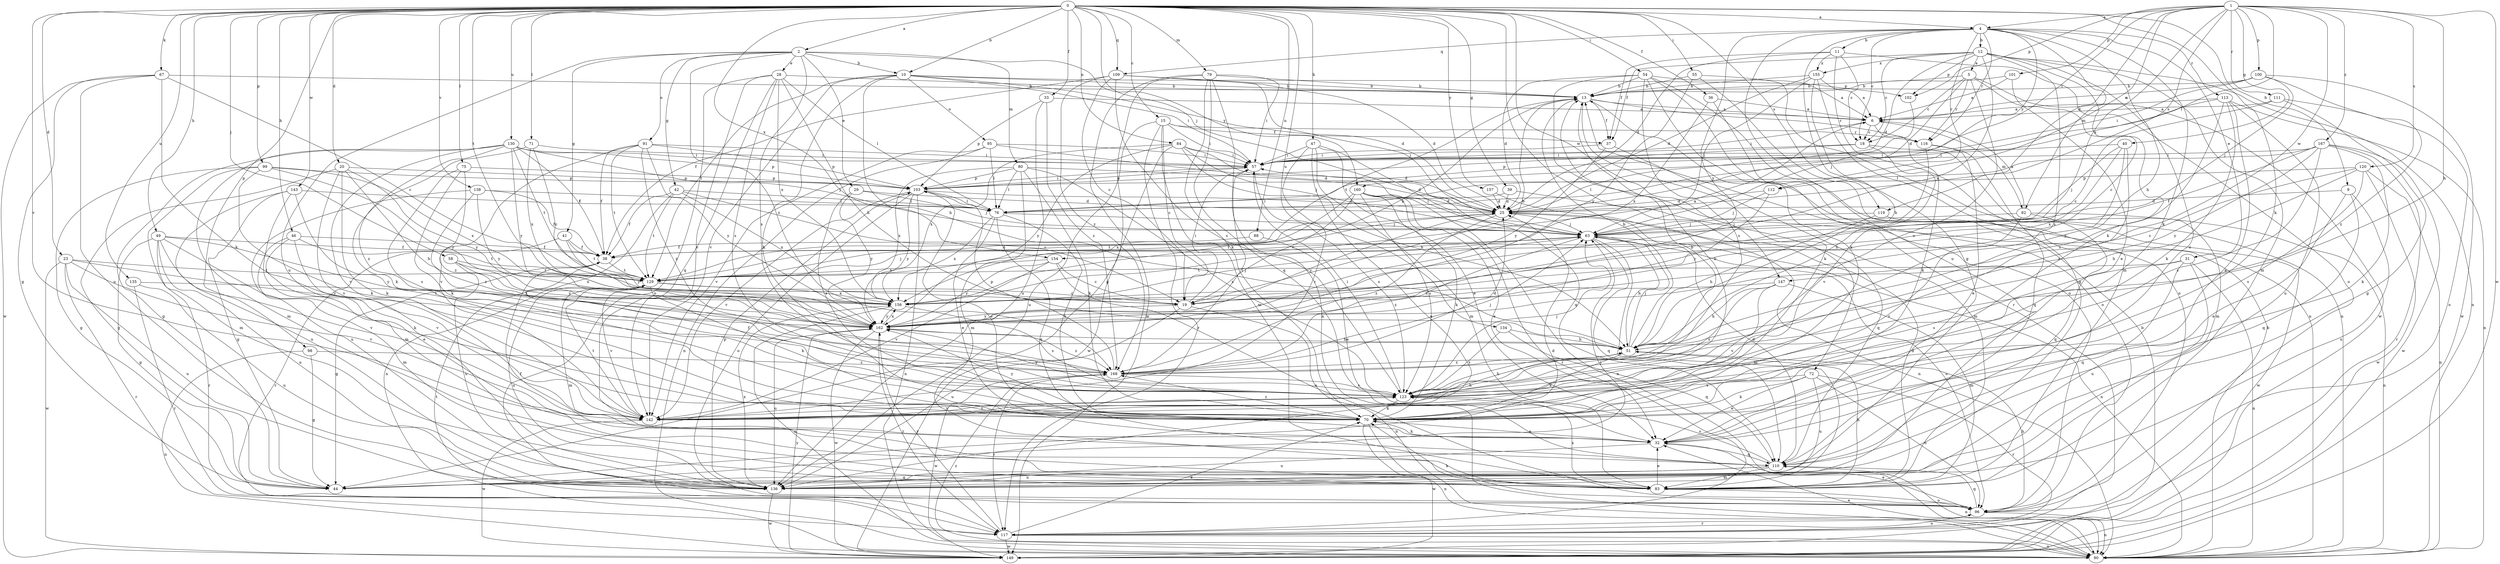 strict digraph  {
0;
1;
2;
4;
5;
6;
9;
10;
11;
12;
13;
15;
18;
19;
20;
23;
25;
28;
29;
31;
32;
33;
36;
37;
38;
39;
40;
41;
42;
44;
46;
47;
49;
51;
54;
55;
57;
58;
63;
67;
70;
71;
72;
75;
76;
79;
80;
82;
83;
84;
88;
90;
91;
95;
96;
98;
99;
100;
101;
102;
103;
109;
110;
111;
112;
113;
116;
117;
119;
120;
123;
129;
130;
134;
135;
136;
138;
142;
143;
147;
149;
154;
155;
156;
157;
160;
162;
167;
168;
0 -> 2  [label=a];
0 -> 4  [label=a];
0 -> 9  [label=b];
0 -> 10  [label=b];
0 -> 15  [label=c];
0 -> 20  [label=d];
0 -> 23  [label=d];
0 -> 33  [label=f];
0 -> 36  [label=f];
0 -> 39  [label=g];
0 -> 46  [label=h];
0 -> 47  [label=h];
0 -> 49  [label=h];
0 -> 54  [label=i];
0 -> 55  [label=i];
0 -> 58  [label=j];
0 -> 63  [label=j];
0 -> 67  [label=k];
0 -> 70  [label=k];
0 -> 71  [label=l];
0 -> 72  [label=l];
0 -> 75  [label=l];
0 -> 79  [label=m];
0 -> 84  [label=n];
0 -> 88  [label=n];
0 -> 98  [label=p];
0 -> 99  [label=p];
0 -> 109  [label=q];
0 -> 119  [label=s];
0 -> 129  [label=t];
0 -> 130  [label=u];
0 -> 134  [label=u];
0 -> 135  [label=u];
0 -> 138  [label=v];
0 -> 142  [label=v];
0 -> 143  [label=w];
0 -> 147  [label=w];
0 -> 154  [label=x];
0 -> 157  [label=y];
1 -> 4  [label=a];
1 -> 25  [label=d];
1 -> 40  [label=g];
1 -> 51  [label=h];
1 -> 57  [label=i];
1 -> 76  [label=l];
1 -> 100  [label=p];
1 -> 101  [label=p];
1 -> 102  [label=p];
1 -> 111  [label=r];
1 -> 112  [label=r];
1 -> 119  [label=s];
1 -> 120  [label=s];
1 -> 147  [label=w];
1 -> 149  [label=w];
1 -> 154  [label=x];
1 -> 167  [label=z];
2 -> 10  [label=b];
2 -> 28  [label=e];
2 -> 29  [label=e];
2 -> 41  [label=g];
2 -> 42  [label=g];
2 -> 80  [label=m];
2 -> 91  [label=o];
2 -> 123  [label=s];
2 -> 136  [label=u];
2 -> 160  [label=y];
2 -> 168  [label=z];
4 -> 11  [label=b];
4 -> 12  [label=b];
4 -> 18  [label=c];
4 -> 31  [label=e];
4 -> 44  [label=g];
4 -> 51  [label=h];
4 -> 70  [label=k];
4 -> 82  [label=m];
4 -> 109  [label=q];
4 -> 112  [label=r];
4 -> 113  [label=r];
4 -> 116  [label=r];
4 -> 136  [label=u];
4 -> 160  [label=y];
4 -> 162  [label=y];
5 -> 13  [label=b];
5 -> 18  [label=c];
5 -> 25  [label=d];
5 -> 32  [label=e];
5 -> 116  [label=r];
5 -> 123  [label=s];
5 -> 149  [label=w];
6 -> 18  [label=c];
6 -> 57  [label=i];
6 -> 70  [label=k];
6 -> 82  [label=m];
9 -> 25  [label=d];
9 -> 32  [label=e];
9 -> 110  [label=q];
9 -> 136  [label=u];
10 -> 13  [label=b];
10 -> 25  [label=d];
10 -> 51  [label=h];
10 -> 57  [label=i];
10 -> 70  [label=k];
10 -> 95  [label=o];
10 -> 102  [label=p];
10 -> 129  [label=t];
10 -> 142  [label=v];
11 -> 18  [label=c];
11 -> 25  [label=d];
11 -> 37  [label=f];
11 -> 83  [label=m];
11 -> 96  [label=o];
11 -> 155  [label=x];
12 -> 5  [label=a];
12 -> 18  [label=c];
12 -> 25  [label=d];
12 -> 32  [label=e];
12 -> 37  [label=f];
12 -> 70  [label=k];
12 -> 83  [label=m];
12 -> 90  [label=n];
12 -> 102  [label=p];
12 -> 123  [label=s];
12 -> 155  [label=x];
12 -> 156  [label=x];
13 -> 6  [label=a];
13 -> 37  [label=f];
13 -> 70  [label=k];
13 -> 116  [label=r];
13 -> 129  [label=t];
15 -> 19  [label=c];
15 -> 37  [label=f];
15 -> 57  [label=i];
15 -> 83  [label=m];
15 -> 116  [label=r];
15 -> 117  [label=r];
15 -> 136  [label=u];
18 -> 57  [label=i];
18 -> 83  [label=m];
18 -> 103  [label=p];
18 -> 142  [label=v];
19 -> 13  [label=b];
19 -> 57  [label=i];
19 -> 90  [label=n];
19 -> 136  [label=u];
19 -> 162  [label=y];
20 -> 44  [label=g];
20 -> 51  [label=h];
20 -> 70  [label=k];
20 -> 103  [label=p];
20 -> 142  [label=v];
20 -> 162  [label=y];
23 -> 117  [label=r];
23 -> 129  [label=t];
23 -> 136  [label=u];
23 -> 142  [label=v];
23 -> 149  [label=w];
23 -> 162  [label=y];
25 -> 63  [label=j];
25 -> 129  [label=t];
25 -> 162  [label=y];
25 -> 168  [label=z];
28 -> 13  [label=b];
28 -> 51  [label=h];
28 -> 76  [label=l];
28 -> 96  [label=o];
28 -> 110  [label=q];
28 -> 123  [label=s];
28 -> 142  [label=v];
28 -> 156  [label=x];
29 -> 25  [label=d];
29 -> 63  [label=j];
29 -> 123  [label=s];
29 -> 162  [label=y];
31 -> 90  [label=n];
31 -> 110  [label=q];
31 -> 123  [label=s];
31 -> 129  [label=t];
31 -> 136  [label=u];
32 -> 70  [label=k];
32 -> 110  [label=q];
32 -> 136  [label=u];
33 -> 6  [label=a];
33 -> 103  [label=p];
33 -> 136  [label=u];
33 -> 168  [label=z];
36 -> 6  [label=a];
36 -> 96  [label=o];
36 -> 156  [label=x];
37 -> 57  [label=i];
37 -> 83  [label=m];
37 -> 162  [label=y];
38 -> 44  [label=g];
38 -> 129  [label=t];
39 -> 25  [label=d];
39 -> 76  [label=l];
39 -> 110  [label=q];
40 -> 57  [label=i];
40 -> 63  [label=j];
40 -> 156  [label=x];
40 -> 162  [label=y];
40 -> 168  [label=z];
41 -> 38  [label=f];
41 -> 117  [label=r];
41 -> 129  [label=t];
41 -> 162  [label=y];
42 -> 19  [label=c];
42 -> 38  [label=f];
42 -> 76  [label=l];
42 -> 90  [label=n];
42 -> 129  [label=t];
42 -> 156  [label=x];
44 -> 25  [label=d];
44 -> 63  [label=j];
46 -> 32  [label=e];
46 -> 38  [label=f];
46 -> 83  [label=m];
46 -> 129  [label=t];
46 -> 142  [label=v];
47 -> 32  [label=e];
47 -> 57  [label=i];
47 -> 83  [label=m];
47 -> 110  [label=q];
47 -> 136  [label=u];
47 -> 142  [label=v];
49 -> 38  [label=f];
49 -> 44  [label=g];
49 -> 70  [label=k];
49 -> 117  [label=r];
49 -> 136  [label=u];
49 -> 142  [label=v];
49 -> 162  [label=y];
51 -> 13  [label=b];
51 -> 63  [label=j];
51 -> 70  [label=k];
51 -> 168  [label=z];
54 -> 6  [label=a];
54 -> 13  [label=b];
54 -> 25  [label=d];
54 -> 70  [label=k];
54 -> 90  [label=n];
54 -> 96  [label=o];
54 -> 117  [label=r];
54 -> 123  [label=s];
55 -> 13  [label=b];
55 -> 90  [label=n];
55 -> 96  [label=o];
55 -> 162  [label=y];
57 -> 103  [label=p];
57 -> 123  [label=s];
58 -> 129  [label=t];
58 -> 136  [label=u];
58 -> 156  [label=x];
58 -> 162  [label=y];
63 -> 38  [label=f];
63 -> 51  [label=h];
63 -> 57  [label=i];
63 -> 83  [label=m];
63 -> 90  [label=n];
63 -> 96  [label=o];
63 -> 110  [label=q];
63 -> 168  [label=z];
67 -> 13  [label=b];
67 -> 19  [label=c];
67 -> 44  [label=g];
67 -> 70  [label=k];
67 -> 136  [label=u];
67 -> 149  [label=w];
70 -> 32  [label=e];
70 -> 90  [label=n];
70 -> 149  [label=w];
70 -> 162  [label=y];
70 -> 168  [label=z];
71 -> 19  [label=c];
71 -> 57  [label=i];
71 -> 70  [label=k];
71 -> 156  [label=x];
72 -> 32  [label=e];
72 -> 70  [label=k];
72 -> 96  [label=o];
72 -> 117  [label=r];
72 -> 123  [label=s];
72 -> 136  [label=u];
75 -> 70  [label=k];
75 -> 103  [label=p];
75 -> 123  [label=s];
75 -> 168  [label=z];
76 -> 32  [label=e];
76 -> 63  [label=j];
76 -> 70  [label=k];
76 -> 110  [label=q];
76 -> 156  [label=x];
79 -> 13  [label=b];
79 -> 44  [label=g];
79 -> 57  [label=i];
79 -> 70  [label=k];
79 -> 90  [label=n];
79 -> 110  [label=q];
79 -> 149  [label=w];
80 -> 25  [label=d];
80 -> 70  [label=k];
80 -> 76  [label=l];
80 -> 83  [label=m];
80 -> 103  [label=p];
80 -> 123  [label=s];
80 -> 156  [label=x];
82 -> 6  [label=a];
82 -> 63  [label=j];
82 -> 90  [label=n];
82 -> 110  [label=q];
82 -> 142  [label=v];
83 -> 25  [label=d];
83 -> 32  [label=e];
83 -> 38  [label=f];
83 -> 51  [label=h];
83 -> 96  [label=o];
83 -> 123  [label=s];
84 -> 25  [label=d];
84 -> 51  [label=h];
84 -> 57  [label=i];
84 -> 63  [label=j];
84 -> 149  [label=w];
84 -> 156  [label=x];
84 -> 162  [label=y];
88 -> 32  [label=e];
88 -> 38  [label=f];
90 -> 13  [label=b];
90 -> 32  [label=e];
90 -> 168  [label=z];
91 -> 38  [label=f];
91 -> 57  [label=i];
91 -> 103  [label=p];
91 -> 129  [label=t];
91 -> 142  [label=v];
91 -> 162  [label=y];
91 -> 168  [label=z];
95 -> 25  [label=d];
95 -> 57  [label=i];
95 -> 76  [label=l];
95 -> 90  [label=n];
95 -> 142  [label=v];
96 -> 32  [label=e];
96 -> 51  [label=h];
96 -> 70  [label=k];
96 -> 90  [label=n];
96 -> 110  [label=q];
96 -> 117  [label=r];
96 -> 129  [label=t];
98 -> 44  [label=g];
98 -> 90  [label=n];
98 -> 168  [label=z];
99 -> 44  [label=g];
99 -> 70  [label=k];
99 -> 83  [label=m];
99 -> 103  [label=p];
99 -> 156  [label=x];
99 -> 162  [label=y];
100 -> 6  [label=a];
100 -> 13  [label=b];
100 -> 57  [label=i];
100 -> 63  [label=j];
100 -> 149  [label=w];
100 -> 168  [label=z];
101 -> 6  [label=a];
101 -> 13  [label=b];
101 -> 19  [label=c];
102 -> 63  [label=j];
103 -> 25  [label=d];
103 -> 32  [label=e];
103 -> 57  [label=i];
103 -> 76  [label=l];
103 -> 90  [label=n];
103 -> 96  [label=o];
103 -> 142  [label=v];
103 -> 162  [label=y];
109 -> 13  [label=b];
109 -> 19  [label=c];
109 -> 25  [label=d];
109 -> 38  [label=f];
109 -> 63  [label=j];
109 -> 123  [label=s];
109 -> 168  [label=z];
110 -> 25  [label=d];
110 -> 44  [label=g];
110 -> 83  [label=m];
110 -> 90  [label=n];
110 -> 123  [label=s];
110 -> 136  [label=u];
111 -> 6  [label=a];
111 -> 19  [label=c];
111 -> 44  [label=g];
111 -> 96  [label=o];
112 -> 25  [label=d];
112 -> 63  [label=j];
112 -> 162  [label=y];
113 -> 6  [label=a];
113 -> 32  [label=e];
113 -> 70  [label=k];
113 -> 76  [label=l];
113 -> 90  [label=n];
113 -> 123  [label=s];
113 -> 136  [label=u];
116 -> 32  [label=e];
116 -> 51  [label=h];
116 -> 110  [label=q];
117 -> 70  [label=k];
117 -> 90  [label=n];
117 -> 96  [label=o];
117 -> 149  [label=w];
117 -> 162  [label=y];
119 -> 51  [label=h];
119 -> 63  [label=j];
119 -> 149  [label=w];
120 -> 19  [label=c];
120 -> 51  [label=h];
120 -> 90  [label=n];
120 -> 103  [label=p];
120 -> 123  [label=s];
120 -> 149  [label=w];
123 -> 13  [label=b];
123 -> 38  [label=f];
123 -> 51  [label=h];
123 -> 57  [label=i];
123 -> 63  [label=j];
123 -> 70  [label=k];
123 -> 142  [label=v];
123 -> 162  [label=y];
129 -> 6  [label=a];
129 -> 19  [label=c];
129 -> 25  [label=d];
129 -> 63  [label=j];
129 -> 70  [label=k];
129 -> 83  [label=m];
129 -> 136  [label=u];
129 -> 142  [label=v];
129 -> 156  [label=x];
130 -> 38  [label=f];
130 -> 44  [label=g];
130 -> 57  [label=i];
130 -> 63  [label=j];
130 -> 83  [label=m];
130 -> 103  [label=p];
130 -> 129  [label=t];
130 -> 142  [label=v];
130 -> 162  [label=y];
130 -> 168  [label=z];
134 -> 51  [label=h];
134 -> 110  [label=q];
134 -> 123  [label=s];
135 -> 117  [label=r];
135 -> 136  [label=u];
135 -> 156  [label=x];
136 -> 103  [label=p];
136 -> 149  [label=w];
136 -> 156  [label=x];
138 -> 38  [label=f];
138 -> 76  [label=l];
138 -> 136  [label=u];
138 -> 162  [label=y];
138 -> 168  [label=z];
142 -> 13  [label=b];
142 -> 51  [label=h];
142 -> 123  [label=s];
142 -> 129  [label=t];
142 -> 149  [label=w];
143 -> 44  [label=g];
143 -> 76  [label=l];
143 -> 83  [label=m];
143 -> 123  [label=s];
143 -> 136  [label=u];
147 -> 51  [label=h];
147 -> 83  [label=m];
147 -> 123  [label=s];
147 -> 142  [label=v];
147 -> 156  [label=x];
149 -> 13  [label=b];
149 -> 162  [label=y];
154 -> 19  [label=c];
154 -> 96  [label=o];
154 -> 129  [label=t];
154 -> 142  [label=v];
154 -> 162  [label=y];
155 -> 6  [label=a];
155 -> 13  [label=b];
155 -> 25  [label=d];
155 -> 44  [label=g];
155 -> 51  [label=h];
155 -> 63  [label=j];
156 -> 13  [label=b];
156 -> 63  [label=j];
156 -> 90  [label=n];
156 -> 123  [label=s];
156 -> 162  [label=y];
157 -> 25  [label=d];
157 -> 90  [label=n];
160 -> 19  [label=c];
160 -> 25  [label=d];
160 -> 32  [label=e];
160 -> 70  [label=k];
160 -> 90  [label=n];
160 -> 117  [label=r];
160 -> 123  [label=s];
160 -> 156  [label=x];
162 -> 51  [label=h];
162 -> 117  [label=r];
162 -> 136  [label=u];
162 -> 149  [label=w];
162 -> 156  [label=x];
162 -> 168  [label=z];
167 -> 38  [label=f];
167 -> 57  [label=i];
167 -> 70  [label=k];
167 -> 76  [label=l];
167 -> 117  [label=r];
167 -> 123  [label=s];
167 -> 149  [label=w];
167 -> 162  [label=y];
168 -> 25  [label=d];
168 -> 57  [label=i];
168 -> 63  [label=j];
168 -> 103  [label=p];
168 -> 117  [label=r];
168 -> 123  [label=s];
168 -> 149  [label=w];
}
